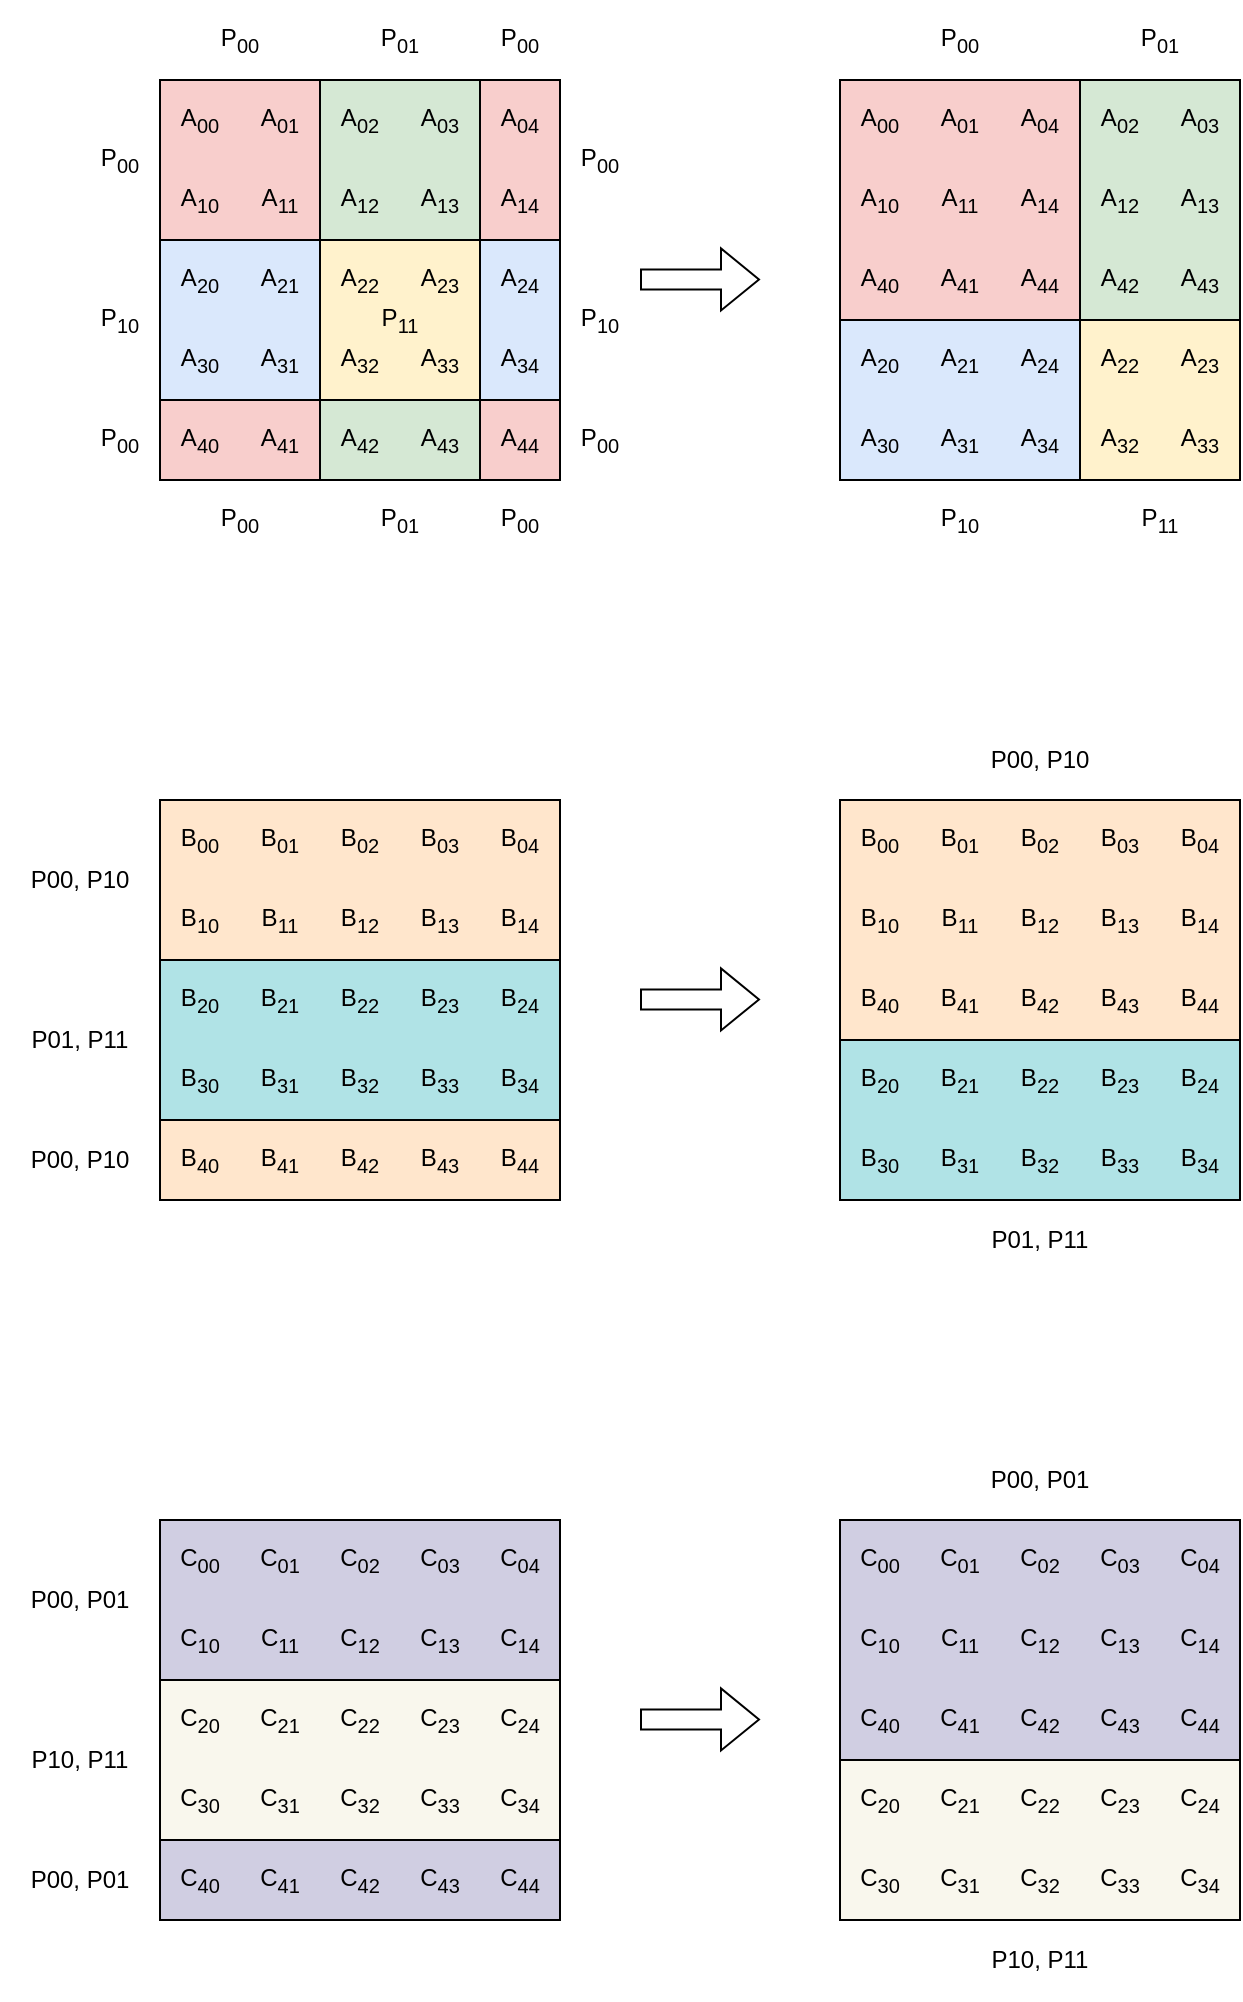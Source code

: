 <mxfile version="24.4.4" type="device">
  <diagram name="Pagina-1" id="6wYWoWbMFvWgPppuWPaa">
    <mxGraphModel dx="1920" dy="1087" grid="1" gridSize="10" guides="1" tooltips="1" connect="1" arrows="1" fold="1" page="1" pageScale="1" pageWidth="827" pageHeight="1169" math="0" shadow="0">
      <root>
        <mxCell id="0" />
        <mxCell id="1" parent="0" />
        <mxCell id="k8iYPbFDE1tUV-0o-wm9-1" value="" style="rounded=0;whiteSpace=wrap;html=1;fillColor=#f8cecc;strokeColor=#000000;" parent="1" vertex="1">
          <mxGeometry x="200" y="200" width="200" height="200" as="geometry" />
        </mxCell>
        <mxCell id="k8iYPbFDE1tUV-0o-wm9-2" value="" style="rounded=0;whiteSpace=wrap;html=1;fillColor=#f8cecc;gradientDirection=radial;fillStyle=auto;strokeColor=#000000;" parent="1" vertex="1">
          <mxGeometry x="200" y="200" width="80" height="80" as="geometry" />
        </mxCell>
        <mxCell id="k8iYPbFDE1tUV-0o-wm9-3" value="" style="rounded=0;whiteSpace=wrap;html=1;fillColor=#d5e8d4;strokeColor=#000000;" parent="1" vertex="1">
          <mxGeometry x="280" y="200" width="80" height="80" as="geometry" />
        </mxCell>
        <mxCell id="k8iYPbFDE1tUV-0o-wm9-4" value="" style="rounded=0;whiteSpace=wrap;html=1;fillColor=#dae8fc;strokeColor=#000000;" parent="1" vertex="1">
          <mxGeometry x="200" y="280" width="80" height="80" as="geometry" />
        </mxCell>
        <mxCell id="k8iYPbFDE1tUV-0o-wm9-5" value="" style="rounded=0;whiteSpace=wrap;html=1;fillColor=#fff2cc;strokeColor=#000000;" parent="1" vertex="1">
          <mxGeometry x="280" y="280" width="80" height="80" as="geometry" />
        </mxCell>
        <mxCell id="k8iYPbFDE1tUV-0o-wm9-6" value="" style="rounded=0;whiteSpace=wrap;html=1;fillColor=#f8cecc;strokeColor=#000000;" parent="1" vertex="1">
          <mxGeometry x="360" y="200" width="40" height="80" as="geometry" />
        </mxCell>
        <mxCell id="k8iYPbFDE1tUV-0o-wm9-7" value="" style="rounded=0;whiteSpace=wrap;html=1;fillColor=#dae8fc;strokeColor=#000000;" parent="1" vertex="1">
          <mxGeometry x="360" y="280" width="40" height="80" as="geometry" />
        </mxCell>
        <mxCell id="k8iYPbFDE1tUV-0o-wm9-8" value="" style="rounded=0;whiteSpace=wrap;html=1;fillColor=#f8cecc;strokeColor=#000000;" parent="1" vertex="1">
          <mxGeometry x="200" y="360" width="80" height="40" as="geometry" />
        </mxCell>
        <mxCell id="k8iYPbFDE1tUV-0o-wm9-9" value="" style="rounded=0;whiteSpace=wrap;html=1;fillColor=#d5e8d4;strokeColor=#000000;" parent="1" vertex="1">
          <mxGeometry x="280" y="360" width="80" height="40" as="geometry" />
        </mxCell>
        <mxCell id="k8iYPbFDE1tUV-0o-wm9-10" value="" style="rounded=0;whiteSpace=wrap;html=1;fillColor=#ffe6cc;strokeColor=#000000;" parent="1" vertex="1">
          <mxGeometry x="200" y="560" width="200" height="200" as="geometry" />
        </mxCell>
        <mxCell id="k8iYPbFDE1tUV-0o-wm9-13" value="" style="rounded=0;whiteSpace=wrap;html=1;fillColor=#b0e3e6;strokeColor=#000000;" parent="1" vertex="1">
          <mxGeometry x="200" y="640" width="200" height="80" as="geometry" />
        </mxCell>
        <mxCell id="k8iYPbFDE1tUV-0o-wm9-17" value="" style="rounded=0;whiteSpace=wrap;html=1;fillColor=#ffe6cc;strokeColor=#000000;" parent="1" vertex="1">
          <mxGeometry x="200" y="720" width="200" height="40" as="geometry" />
        </mxCell>
        <mxCell id="k8iYPbFDE1tUV-0o-wm9-19" value="B&lt;sub&gt;00&lt;/sub&gt;" style="text;html=1;align=center;verticalAlign=middle;whiteSpace=wrap;rounded=0;" parent="1" vertex="1">
          <mxGeometry x="200" y="560" width="40" height="40" as="geometry" />
        </mxCell>
        <mxCell id="k8iYPbFDE1tUV-0o-wm9-21" value="B&lt;sub&gt;01&lt;/sub&gt;" style="text;html=1;align=center;verticalAlign=middle;whiteSpace=wrap;rounded=0;" parent="1" vertex="1">
          <mxGeometry x="240" y="560" width="40" height="40" as="geometry" />
        </mxCell>
        <mxCell id="k8iYPbFDE1tUV-0o-wm9-22" value="B&lt;sub&gt;02&lt;/sub&gt;" style="text;html=1;align=center;verticalAlign=middle;whiteSpace=wrap;rounded=0;" parent="1" vertex="1">
          <mxGeometry x="280" y="560" width="40" height="40" as="geometry" />
        </mxCell>
        <mxCell id="k8iYPbFDE1tUV-0o-wm9-23" value="B&lt;sub&gt;03&lt;/sub&gt;" style="text;html=1;align=center;verticalAlign=middle;whiteSpace=wrap;rounded=0;" parent="1" vertex="1">
          <mxGeometry x="320" y="560" width="40" height="40" as="geometry" />
        </mxCell>
        <mxCell id="k8iYPbFDE1tUV-0o-wm9-24" value="B&lt;sub&gt;04&lt;/sub&gt;" style="text;html=1;align=center;verticalAlign=middle;whiteSpace=wrap;rounded=0;" parent="1" vertex="1">
          <mxGeometry x="360" y="560" width="40" height="40" as="geometry" />
        </mxCell>
        <mxCell id="k8iYPbFDE1tUV-0o-wm9-25" value="B&lt;sub&gt;10&lt;/sub&gt;" style="text;html=1;align=center;verticalAlign=middle;whiteSpace=wrap;rounded=0;" parent="1" vertex="1">
          <mxGeometry x="200" y="600" width="40" height="40" as="geometry" />
        </mxCell>
        <mxCell id="k8iYPbFDE1tUV-0o-wm9-26" value="B&lt;sub&gt;11&lt;/sub&gt;" style="text;html=1;align=center;verticalAlign=middle;whiteSpace=wrap;rounded=0;" parent="1" vertex="1">
          <mxGeometry x="240" y="600" width="40" height="40" as="geometry" />
        </mxCell>
        <mxCell id="k8iYPbFDE1tUV-0o-wm9-27" value="B&lt;sub&gt;12&lt;/sub&gt;" style="text;html=1;align=center;verticalAlign=middle;whiteSpace=wrap;rounded=0;" parent="1" vertex="1">
          <mxGeometry x="280" y="600" width="40" height="40" as="geometry" />
        </mxCell>
        <mxCell id="k8iYPbFDE1tUV-0o-wm9-28" value="B&lt;sub&gt;13&lt;/sub&gt;" style="text;html=1;align=center;verticalAlign=middle;whiteSpace=wrap;rounded=0;" parent="1" vertex="1">
          <mxGeometry x="320" y="600" width="40" height="40" as="geometry" />
        </mxCell>
        <mxCell id="k8iYPbFDE1tUV-0o-wm9-29" value="B&lt;sub&gt;14&lt;/sub&gt;" style="text;html=1;align=center;verticalAlign=middle;whiteSpace=wrap;rounded=0;" parent="1" vertex="1">
          <mxGeometry x="360" y="600" width="40" height="40" as="geometry" />
        </mxCell>
        <mxCell id="k8iYPbFDE1tUV-0o-wm9-31" value="B&lt;sub&gt;20&lt;/sub&gt;" style="text;html=1;align=center;verticalAlign=middle;whiteSpace=wrap;rounded=0;" parent="1" vertex="1">
          <mxGeometry x="200" y="640" width="40" height="40" as="geometry" />
        </mxCell>
        <mxCell id="k8iYPbFDE1tUV-0o-wm9-32" value="B&lt;sub&gt;21&lt;/sub&gt;" style="text;html=1;align=center;verticalAlign=middle;whiteSpace=wrap;rounded=0;" parent="1" vertex="1">
          <mxGeometry x="240" y="640" width="40" height="40" as="geometry" />
        </mxCell>
        <mxCell id="k8iYPbFDE1tUV-0o-wm9-33" value="B&lt;sub&gt;22&lt;/sub&gt;" style="text;html=1;align=center;verticalAlign=middle;whiteSpace=wrap;rounded=0;" parent="1" vertex="1">
          <mxGeometry x="280" y="640" width="40" height="40" as="geometry" />
        </mxCell>
        <mxCell id="k8iYPbFDE1tUV-0o-wm9-34" value="B&lt;sub&gt;23&lt;/sub&gt;" style="text;html=1;align=center;verticalAlign=middle;whiteSpace=wrap;rounded=0;" parent="1" vertex="1">
          <mxGeometry x="320" y="640" width="40" height="40" as="geometry" />
        </mxCell>
        <mxCell id="k8iYPbFDE1tUV-0o-wm9-35" value="B&lt;sub&gt;24&lt;/sub&gt;" style="text;html=1;align=center;verticalAlign=middle;whiteSpace=wrap;rounded=0;" parent="1" vertex="1">
          <mxGeometry x="360" y="640" width="40" height="40" as="geometry" />
        </mxCell>
        <mxCell id="k8iYPbFDE1tUV-0o-wm9-36" value="B&lt;sub&gt;30&lt;/sub&gt;" style="text;html=1;align=center;verticalAlign=middle;whiteSpace=wrap;rounded=0;" parent="1" vertex="1">
          <mxGeometry x="200" y="680" width="40" height="40" as="geometry" />
        </mxCell>
        <mxCell id="k8iYPbFDE1tUV-0o-wm9-37" value="B&lt;sub&gt;31&lt;/sub&gt;" style="text;html=1;align=center;verticalAlign=middle;whiteSpace=wrap;rounded=0;" parent="1" vertex="1">
          <mxGeometry x="240" y="680" width="40" height="40" as="geometry" />
        </mxCell>
        <mxCell id="k8iYPbFDE1tUV-0o-wm9-38" value="B&lt;sub&gt;32&lt;/sub&gt;" style="text;html=1;align=center;verticalAlign=middle;whiteSpace=wrap;rounded=0;" parent="1" vertex="1">
          <mxGeometry x="280" y="680" width="40" height="40" as="geometry" />
        </mxCell>
        <mxCell id="k8iYPbFDE1tUV-0o-wm9-39" value="B&lt;sub&gt;33&lt;/sub&gt;" style="text;html=1;align=center;verticalAlign=middle;whiteSpace=wrap;rounded=0;" parent="1" vertex="1">
          <mxGeometry x="320" y="680" width="40" height="40" as="geometry" />
        </mxCell>
        <mxCell id="k8iYPbFDE1tUV-0o-wm9-40" value="B&lt;sub&gt;34&lt;/sub&gt;" style="text;html=1;align=center;verticalAlign=middle;whiteSpace=wrap;rounded=0;" parent="1" vertex="1">
          <mxGeometry x="360" y="680" width="40" height="40" as="geometry" />
        </mxCell>
        <mxCell id="k8iYPbFDE1tUV-0o-wm9-41" value="B&lt;sub&gt;40&lt;/sub&gt;" style="text;html=1;align=center;verticalAlign=middle;whiteSpace=wrap;rounded=0;" parent="1" vertex="1">
          <mxGeometry x="200" y="720" width="40" height="40" as="geometry" />
        </mxCell>
        <mxCell id="k8iYPbFDE1tUV-0o-wm9-42" value="B&lt;sub&gt;41&lt;/sub&gt;" style="text;html=1;align=center;verticalAlign=middle;whiteSpace=wrap;rounded=0;" parent="1" vertex="1">
          <mxGeometry x="240" y="720" width="40" height="40" as="geometry" />
        </mxCell>
        <mxCell id="k8iYPbFDE1tUV-0o-wm9-43" value="B&lt;sub&gt;42&lt;/sub&gt;" style="text;html=1;align=center;verticalAlign=middle;whiteSpace=wrap;rounded=0;" parent="1" vertex="1">
          <mxGeometry x="280" y="720" width="40" height="40" as="geometry" />
        </mxCell>
        <mxCell id="k8iYPbFDE1tUV-0o-wm9-44" value="B&lt;sub&gt;43&lt;/sub&gt;" style="text;html=1;align=center;verticalAlign=middle;whiteSpace=wrap;rounded=0;" parent="1" vertex="1">
          <mxGeometry x="320" y="720" width="40" height="40" as="geometry" />
        </mxCell>
        <mxCell id="k8iYPbFDE1tUV-0o-wm9-45" value="B&lt;sub&gt;44&lt;/sub&gt;" style="text;html=1;align=center;verticalAlign=middle;whiteSpace=wrap;rounded=0;" parent="1" vertex="1">
          <mxGeometry x="360" y="720" width="40" height="40" as="geometry" />
        </mxCell>
        <mxCell id="k8iYPbFDE1tUV-0o-wm9-46" value="A&lt;sub&gt;00&lt;/sub&gt;" style="text;html=1;align=center;verticalAlign=middle;whiteSpace=wrap;rounded=0;" parent="1" vertex="1">
          <mxGeometry x="200" y="200" width="40" height="40" as="geometry" />
        </mxCell>
        <mxCell id="k8iYPbFDE1tUV-0o-wm9-47" value="A&lt;sub&gt;01&lt;/sub&gt;" style="text;html=1;align=center;verticalAlign=middle;whiteSpace=wrap;rounded=0;" parent="1" vertex="1">
          <mxGeometry x="240" y="200" width="40" height="40" as="geometry" />
        </mxCell>
        <mxCell id="k8iYPbFDE1tUV-0o-wm9-48" value="A&lt;sub&gt;02&lt;/sub&gt;" style="text;html=1;align=center;verticalAlign=middle;whiteSpace=wrap;rounded=0;" parent="1" vertex="1">
          <mxGeometry x="280" y="200" width="40" height="40" as="geometry" />
        </mxCell>
        <mxCell id="k8iYPbFDE1tUV-0o-wm9-49" value="A&lt;sub&gt;03&lt;/sub&gt;" style="text;html=1;align=center;verticalAlign=middle;whiteSpace=wrap;rounded=0;" parent="1" vertex="1">
          <mxGeometry x="320" y="200" width="40" height="40" as="geometry" />
        </mxCell>
        <mxCell id="k8iYPbFDE1tUV-0o-wm9-50" value="A&lt;sub&gt;04&lt;/sub&gt;" style="text;html=1;align=center;verticalAlign=middle;whiteSpace=wrap;rounded=0;" parent="1" vertex="1">
          <mxGeometry x="360" y="200" width="40" height="40" as="geometry" />
        </mxCell>
        <mxCell id="k8iYPbFDE1tUV-0o-wm9-51" value="A&lt;sub&gt;10&lt;/sub&gt;" style="text;html=1;align=center;verticalAlign=middle;whiteSpace=wrap;rounded=0;" parent="1" vertex="1">
          <mxGeometry x="200" y="240" width="40" height="40" as="geometry" />
        </mxCell>
        <mxCell id="k8iYPbFDE1tUV-0o-wm9-52" value="A&lt;sub&gt;11&lt;/sub&gt;" style="text;html=1;align=center;verticalAlign=middle;whiteSpace=wrap;rounded=0;" parent="1" vertex="1">
          <mxGeometry x="240" y="240" width="40" height="40" as="geometry" />
        </mxCell>
        <mxCell id="k8iYPbFDE1tUV-0o-wm9-53" value="A&lt;sub&gt;12&lt;/sub&gt;" style="text;html=1;align=center;verticalAlign=middle;whiteSpace=wrap;rounded=0;" parent="1" vertex="1">
          <mxGeometry x="280" y="240" width="40" height="40" as="geometry" />
        </mxCell>
        <mxCell id="k8iYPbFDE1tUV-0o-wm9-54" value="A&lt;sub&gt;13&lt;/sub&gt;" style="text;html=1;align=center;verticalAlign=middle;whiteSpace=wrap;rounded=0;" parent="1" vertex="1">
          <mxGeometry x="320" y="240" width="40" height="40" as="geometry" />
        </mxCell>
        <mxCell id="k8iYPbFDE1tUV-0o-wm9-55" value="A&lt;sub&gt;14&lt;/sub&gt;" style="text;html=1;align=center;verticalAlign=middle;whiteSpace=wrap;rounded=0;" parent="1" vertex="1">
          <mxGeometry x="360" y="240" width="40" height="40" as="geometry" />
        </mxCell>
        <mxCell id="k8iYPbFDE1tUV-0o-wm9-56" value="A&lt;sub&gt;20&lt;/sub&gt;" style="text;html=1;align=center;verticalAlign=middle;whiteSpace=wrap;rounded=0;" parent="1" vertex="1">
          <mxGeometry x="200" y="280" width="40" height="40" as="geometry" />
        </mxCell>
        <mxCell id="k8iYPbFDE1tUV-0o-wm9-57" value="A&lt;sub&gt;21&lt;/sub&gt;" style="text;html=1;align=center;verticalAlign=middle;whiteSpace=wrap;rounded=0;" parent="1" vertex="1">
          <mxGeometry x="240" y="280" width="40" height="40" as="geometry" />
        </mxCell>
        <mxCell id="k8iYPbFDE1tUV-0o-wm9-58" value="A&lt;sub&gt;22&lt;/sub&gt;" style="text;html=1;align=center;verticalAlign=middle;whiteSpace=wrap;rounded=0;" parent="1" vertex="1">
          <mxGeometry x="280" y="280" width="40" height="40" as="geometry" />
        </mxCell>
        <mxCell id="k8iYPbFDE1tUV-0o-wm9-59" value="A&lt;sub&gt;23&lt;/sub&gt;" style="text;html=1;align=center;verticalAlign=middle;whiteSpace=wrap;rounded=0;" parent="1" vertex="1">
          <mxGeometry x="320" y="280" width="40" height="40" as="geometry" />
        </mxCell>
        <mxCell id="k8iYPbFDE1tUV-0o-wm9-60" value="A&lt;sub&gt;24&lt;/sub&gt;" style="text;html=1;align=center;verticalAlign=middle;whiteSpace=wrap;rounded=0;" parent="1" vertex="1">
          <mxGeometry x="360" y="280" width="40" height="40" as="geometry" />
        </mxCell>
        <mxCell id="k8iYPbFDE1tUV-0o-wm9-61" value="A&lt;sub&gt;30&lt;/sub&gt;" style="text;html=1;align=center;verticalAlign=middle;whiteSpace=wrap;rounded=0;" parent="1" vertex="1">
          <mxGeometry x="200" y="320" width="40" height="40" as="geometry" />
        </mxCell>
        <mxCell id="k8iYPbFDE1tUV-0o-wm9-62" value="A&lt;sub&gt;31&lt;/sub&gt;" style="text;html=1;align=center;verticalAlign=middle;whiteSpace=wrap;rounded=0;" parent="1" vertex="1">
          <mxGeometry x="240" y="320" width="40" height="40" as="geometry" />
        </mxCell>
        <mxCell id="k8iYPbFDE1tUV-0o-wm9-63" value="A&lt;sub&gt;32&lt;/sub&gt;" style="text;html=1;align=center;verticalAlign=middle;whiteSpace=wrap;rounded=0;" parent="1" vertex="1">
          <mxGeometry x="280" y="320" width="40" height="40" as="geometry" />
        </mxCell>
        <mxCell id="k8iYPbFDE1tUV-0o-wm9-64" value="A&lt;sub&gt;33&lt;/sub&gt;" style="text;html=1;align=center;verticalAlign=middle;whiteSpace=wrap;rounded=0;" parent="1" vertex="1">
          <mxGeometry x="320" y="320" width="40" height="40" as="geometry" />
        </mxCell>
        <mxCell id="k8iYPbFDE1tUV-0o-wm9-65" value="A&lt;sub&gt;34&lt;/sub&gt;" style="text;html=1;align=center;verticalAlign=middle;whiteSpace=wrap;rounded=0;" parent="1" vertex="1">
          <mxGeometry x="360" y="320" width="40" height="40" as="geometry" />
        </mxCell>
        <mxCell id="k8iYPbFDE1tUV-0o-wm9-66" value="A&lt;sub&gt;40&lt;/sub&gt;" style="text;html=1;align=center;verticalAlign=middle;whiteSpace=wrap;rounded=0;" parent="1" vertex="1">
          <mxGeometry x="200" y="360" width="40" height="40" as="geometry" />
        </mxCell>
        <mxCell id="k8iYPbFDE1tUV-0o-wm9-67" value="A&lt;sub&gt;41&lt;/sub&gt;" style="text;html=1;align=center;verticalAlign=middle;whiteSpace=wrap;rounded=0;" parent="1" vertex="1">
          <mxGeometry x="240" y="360" width="40" height="40" as="geometry" />
        </mxCell>
        <mxCell id="k8iYPbFDE1tUV-0o-wm9-68" value="A&lt;sub&gt;42&lt;/sub&gt;" style="text;html=1;align=center;verticalAlign=middle;whiteSpace=wrap;rounded=0;" parent="1" vertex="1">
          <mxGeometry x="280" y="360" width="40" height="40" as="geometry" />
        </mxCell>
        <mxCell id="k8iYPbFDE1tUV-0o-wm9-69" value="A&lt;sub&gt;43&lt;/sub&gt;" style="text;html=1;align=center;verticalAlign=middle;whiteSpace=wrap;rounded=0;" parent="1" vertex="1">
          <mxGeometry x="320" y="360" width="40" height="40" as="geometry" />
        </mxCell>
        <mxCell id="k8iYPbFDE1tUV-0o-wm9-70" value="A&lt;sub&gt;44&lt;/sub&gt;" style="text;html=1;align=center;verticalAlign=middle;whiteSpace=wrap;rounded=0;" parent="1" vertex="1">
          <mxGeometry x="360" y="360" width="40" height="40" as="geometry" />
        </mxCell>
        <mxCell id="k8iYPbFDE1tUV-0o-wm9-71" value="" style="shape=flexArrow;endArrow=classic;html=1;rounded=0;" parent="1" edge="1">
          <mxGeometry width="50" height="50" relative="1" as="geometry">
            <mxPoint x="440" y="299.71" as="sourcePoint" />
            <mxPoint x="500" y="299.71" as="targetPoint" />
          </mxGeometry>
        </mxCell>
        <mxCell id="k8iYPbFDE1tUV-0o-wm9-72" value="" style="shape=flexArrow;endArrow=classic;html=1;rounded=0;fillColor=default;" parent="1" edge="1">
          <mxGeometry width="50" height="50" relative="1" as="geometry">
            <mxPoint x="440" y="659.71" as="sourcePoint" />
            <mxPoint x="500" y="659.71" as="targetPoint" />
          </mxGeometry>
        </mxCell>
        <mxCell id="k8iYPbFDE1tUV-0o-wm9-107" value="" style="rounded=0;whiteSpace=wrap;html=1;fillColor=#fff2cc;strokeColor=#000000;" parent="1" vertex="1">
          <mxGeometry x="540" y="200" width="200" height="200" as="geometry" />
        </mxCell>
        <mxCell id="k8iYPbFDE1tUV-0o-wm9-108" value="" style="rounded=0;whiteSpace=wrap;html=1;fillColor=#f8cecc;strokeColor=#000000;" parent="1" vertex="1">
          <mxGeometry x="540" y="200" width="120" height="120" as="geometry" />
        </mxCell>
        <mxCell id="k8iYPbFDE1tUV-0o-wm9-109" value="" style="rounded=0;whiteSpace=wrap;html=1;fillColor=#d5e8d4;strokeColor=#000000;" parent="1" vertex="1">
          <mxGeometry x="660" y="200" width="80" height="120" as="geometry" />
        </mxCell>
        <mxCell id="k8iYPbFDE1tUV-0o-wm9-110" value="" style="rounded=0;whiteSpace=wrap;html=1;fillColor=#dae8fc;strokeColor=#000000;" parent="1" vertex="1">
          <mxGeometry x="540" y="320" width="120" height="80" as="geometry" />
        </mxCell>
        <mxCell id="k8iYPbFDE1tUV-0o-wm9-111" value="A&lt;sub&gt;00&lt;/sub&gt;" style="text;html=1;align=center;verticalAlign=middle;whiteSpace=wrap;rounded=0;" parent="1" vertex="1">
          <mxGeometry x="540" y="200" width="40" height="40" as="geometry" />
        </mxCell>
        <mxCell id="k8iYPbFDE1tUV-0o-wm9-112" value="A&lt;sub&gt;01&lt;/sub&gt;" style="text;html=1;align=center;verticalAlign=middle;whiteSpace=wrap;rounded=0;" parent="1" vertex="1">
          <mxGeometry x="580" y="200" width="40" height="40" as="geometry" />
        </mxCell>
        <mxCell id="k8iYPbFDE1tUV-0o-wm9-113" value="A&lt;sub&gt;10&lt;/sub&gt;" style="text;html=1;align=center;verticalAlign=middle;whiteSpace=wrap;rounded=0;" parent="1" vertex="1">
          <mxGeometry x="540" y="240" width="40" height="40" as="geometry" />
        </mxCell>
        <mxCell id="k8iYPbFDE1tUV-0o-wm9-114" value="A&lt;sub&gt;11&lt;/sub&gt;" style="text;html=1;align=center;verticalAlign=middle;whiteSpace=wrap;rounded=0;" parent="1" vertex="1">
          <mxGeometry x="580" y="240" width="40" height="40" as="geometry" />
        </mxCell>
        <mxCell id="k8iYPbFDE1tUV-0o-wm9-115" value="A&lt;sub&gt;04&lt;/sub&gt;" style="text;html=1;align=center;verticalAlign=middle;whiteSpace=wrap;rounded=0;" parent="1" vertex="1">
          <mxGeometry x="620" y="200" width="40" height="40" as="geometry" />
        </mxCell>
        <mxCell id="k8iYPbFDE1tUV-0o-wm9-116" value="A&lt;sub&gt;14&lt;/sub&gt;" style="text;html=1;align=center;verticalAlign=middle;whiteSpace=wrap;rounded=0;" parent="1" vertex="1">
          <mxGeometry x="620" y="240" width="40" height="40" as="geometry" />
        </mxCell>
        <mxCell id="k8iYPbFDE1tUV-0o-wm9-117" value="A&lt;sub&gt;44&lt;/sub&gt;" style="text;html=1;align=center;verticalAlign=middle;whiteSpace=wrap;rounded=0;" parent="1" vertex="1">
          <mxGeometry x="620" y="280" width="40" height="40" as="geometry" />
        </mxCell>
        <mxCell id="k8iYPbFDE1tUV-0o-wm9-118" value="A&lt;sub&gt;40&lt;/sub&gt;" style="text;html=1;align=center;verticalAlign=middle;whiteSpace=wrap;rounded=0;" parent="1" vertex="1">
          <mxGeometry x="540" y="280" width="40" height="40" as="geometry" />
        </mxCell>
        <mxCell id="k8iYPbFDE1tUV-0o-wm9-119" value="A&lt;sub&gt;41&lt;/sub&gt;" style="text;html=1;align=center;verticalAlign=middle;whiteSpace=wrap;rounded=0;" parent="1" vertex="1">
          <mxGeometry x="580" y="280" width="40" height="40" as="geometry" />
        </mxCell>
        <mxCell id="k8iYPbFDE1tUV-0o-wm9-126" value="A&lt;sub&gt;02&lt;/sub&gt;" style="text;html=1;align=center;verticalAlign=middle;whiteSpace=wrap;rounded=0;" parent="1" vertex="1">
          <mxGeometry x="660" y="200" width="40" height="40" as="geometry" />
        </mxCell>
        <mxCell id="k8iYPbFDE1tUV-0o-wm9-127" value="A&lt;sub&gt;03&lt;/sub&gt;" style="text;html=1;align=center;verticalAlign=middle;whiteSpace=wrap;rounded=0;" parent="1" vertex="1">
          <mxGeometry x="700" y="200" width="40" height="40" as="geometry" />
        </mxCell>
        <mxCell id="k8iYPbFDE1tUV-0o-wm9-128" value="A&lt;sub&gt;12&lt;/sub&gt;" style="text;html=1;align=center;verticalAlign=middle;whiteSpace=wrap;rounded=0;" parent="1" vertex="1">
          <mxGeometry x="660" y="240" width="40" height="40" as="geometry" />
        </mxCell>
        <mxCell id="k8iYPbFDE1tUV-0o-wm9-129" value="A&lt;sub&gt;13&lt;/sub&gt;" style="text;html=1;align=center;verticalAlign=middle;whiteSpace=wrap;rounded=0;" parent="1" vertex="1">
          <mxGeometry x="700" y="240" width="40" height="40" as="geometry" />
        </mxCell>
        <mxCell id="k8iYPbFDE1tUV-0o-wm9-130" value="A&lt;sub&gt;42&lt;/sub&gt;" style="text;html=1;align=center;verticalAlign=middle;whiteSpace=wrap;rounded=0;" parent="1" vertex="1">
          <mxGeometry x="660" y="280" width="40" height="40" as="geometry" />
        </mxCell>
        <mxCell id="k8iYPbFDE1tUV-0o-wm9-131" value="A&lt;sub&gt;43&lt;/sub&gt;" style="text;html=1;align=center;verticalAlign=middle;whiteSpace=wrap;rounded=0;" parent="1" vertex="1">
          <mxGeometry x="700" y="280" width="40" height="40" as="geometry" />
        </mxCell>
        <mxCell id="k8iYPbFDE1tUV-0o-wm9-132" value="A&lt;sub&gt;22&lt;/sub&gt;" style="text;html=1;align=center;verticalAlign=middle;whiteSpace=wrap;rounded=0;" parent="1" vertex="1">
          <mxGeometry x="660" y="320" width="40" height="40" as="geometry" />
        </mxCell>
        <mxCell id="k8iYPbFDE1tUV-0o-wm9-133" value="A&lt;sub&gt;23&lt;/sub&gt;" style="text;html=1;align=center;verticalAlign=middle;whiteSpace=wrap;rounded=0;" parent="1" vertex="1">
          <mxGeometry x="700" y="320" width="40" height="40" as="geometry" />
        </mxCell>
        <mxCell id="k8iYPbFDE1tUV-0o-wm9-134" value="A&lt;sub&gt;32&lt;/sub&gt;" style="text;html=1;align=center;verticalAlign=middle;whiteSpace=wrap;rounded=0;" parent="1" vertex="1">
          <mxGeometry x="660" y="360" width="40" height="40" as="geometry" />
        </mxCell>
        <mxCell id="k8iYPbFDE1tUV-0o-wm9-135" value="A&lt;sub&gt;33&lt;/sub&gt;" style="text;html=1;align=center;verticalAlign=middle;whiteSpace=wrap;rounded=0;" parent="1" vertex="1">
          <mxGeometry x="700" y="360" width="40" height="40" as="geometry" />
        </mxCell>
        <mxCell id="k8iYPbFDE1tUV-0o-wm9-136" value="A&lt;sub&gt;20&lt;/sub&gt;" style="text;html=1;align=center;verticalAlign=middle;whiteSpace=wrap;rounded=0;" parent="1" vertex="1">
          <mxGeometry x="540" y="320" width="40" height="40" as="geometry" />
        </mxCell>
        <mxCell id="k8iYPbFDE1tUV-0o-wm9-137" value="A&lt;sub&gt;21&lt;/sub&gt;" style="text;html=1;align=center;verticalAlign=middle;whiteSpace=wrap;rounded=0;" parent="1" vertex="1">
          <mxGeometry x="580" y="320" width="40" height="40" as="geometry" />
        </mxCell>
        <mxCell id="k8iYPbFDE1tUV-0o-wm9-138" value="A&lt;sub&gt;24&lt;/sub&gt;" style="text;html=1;align=center;verticalAlign=middle;whiteSpace=wrap;rounded=0;" parent="1" vertex="1">
          <mxGeometry x="620" y="320" width="40" height="40" as="geometry" />
        </mxCell>
        <mxCell id="k8iYPbFDE1tUV-0o-wm9-139" value="A&lt;sub&gt;30&lt;/sub&gt;" style="text;html=1;align=center;verticalAlign=middle;whiteSpace=wrap;rounded=0;" parent="1" vertex="1">
          <mxGeometry x="540" y="360" width="40" height="40" as="geometry" />
        </mxCell>
        <mxCell id="k8iYPbFDE1tUV-0o-wm9-140" value="A&lt;sub&gt;31&lt;/sub&gt;" style="text;html=1;align=center;verticalAlign=middle;whiteSpace=wrap;rounded=0;" parent="1" vertex="1">
          <mxGeometry x="580" y="360" width="40" height="40" as="geometry" />
        </mxCell>
        <mxCell id="k8iYPbFDE1tUV-0o-wm9-141" value="A&lt;sub&gt;34&lt;/sub&gt;" style="text;html=1;align=center;verticalAlign=middle;whiteSpace=wrap;rounded=0;" parent="1" vertex="1">
          <mxGeometry x="620" y="360" width="40" height="40" as="geometry" />
        </mxCell>
        <mxCell id="k8iYPbFDE1tUV-0o-wm9-152" value="" style="rounded=0;whiteSpace=wrap;html=1;fillColor=#ffe6cc;strokeColor=#000000;" parent="1" vertex="1">
          <mxGeometry x="540" y="560" width="200" height="200" as="geometry" />
        </mxCell>
        <mxCell id="k8iYPbFDE1tUV-0o-wm9-154" value="" style="rounded=0;whiteSpace=wrap;html=1;fillColor=#b0e3e6;strokeColor=#000000;" parent="1" vertex="1">
          <mxGeometry x="540" y="680" width="200" height="80" as="geometry" />
        </mxCell>
        <mxCell id="k8iYPbFDE1tUV-0o-wm9-155" value="B&lt;sub&gt;00&lt;/sub&gt;" style="text;html=1;align=center;verticalAlign=middle;whiteSpace=wrap;rounded=0;" parent="1" vertex="1">
          <mxGeometry x="540" y="560" width="40" height="40" as="geometry" />
        </mxCell>
        <mxCell id="k8iYPbFDE1tUV-0o-wm9-156" value="B&lt;sub&gt;01&lt;/sub&gt;" style="text;html=1;align=center;verticalAlign=middle;whiteSpace=wrap;rounded=0;" parent="1" vertex="1">
          <mxGeometry x="580" y="560" width="40" height="40" as="geometry" />
        </mxCell>
        <mxCell id="k8iYPbFDE1tUV-0o-wm9-157" value="B&lt;sub&gt;02&lt;/sub&gt;" style="text;html=1;align=center;verticalAlign=middle;whiteSpace=wrap;rounded=0;" parent="1" vertex="1">
          <mxGeometry x="620" y="560" width="40" height="40" as="geometry" />
        </mxCell>
        <mxCell id="k8iYPbFDE1tUV-0o-wm9-158" value="B&lt;sub&gt;03&lt;/sub&gt;" style="text;html=1;align=center;verticalAlign=middle;whiteSpace=wrap;rounded=0;" parent="1" vertex="1">
          <mxGeometry x="660" y="560" width="40" height="40" as="geometry" />
        </mxCell>
        <mxCell id="k8iYPbFDE1tUV-0o-wm9-159" value="B&lt;sub&gt;04&lt;/sub&gt;" style="text;html=1;align=center;verticalAlign=middle;whiteSpace=wrap;rounded=0;" parent="1" vertex="1">
          <mxGeometry x="700" y="560" width="40" height="40" as="geometry" />
        </mxCell>
        <mxCell id="k8iYPbFDE1tUV-0o-wm9-160" value="B&lt;sub&gt;10&lt;/sub&gt;" style="text;html=1;align=center;verticalAlign=middle;whiteSpace=wrap;rounded=0;" parent="1" vertex="1">
          <mxGeometry x="540" y="600" width="40" height="40" as="geometry" />
        </mxCell>
        <mxCell id="k8iYPbFDE1tUV-0o-wm9-161" value="B&lt;sub&gt;11&lt;/sub&gt;" style="text;html=1;align=center;verticalAlign=middle;whiteSpace=wrap;rounded=0;" parent="1" vertex="1">
          <mxGeometry x="580" y="600" width="40" height="40" as="geometry" />
        </mxCell>
        <mxCell id="k8iYPbFDE1tUV-0o-wm9-162" value="B&lt;sub&gt;12&lt;/sub&gt;" style="text;html=1;align=center;verticalAlign=middle;whiteSpace=wrap;rounded=0;" parent="1" vertex="1">
          <mxGeometry x="620" y="600" width="40" height="40" as="geometry" />
        </mxCell>
        <mxCell id="k8iYPbFDE1tUV-0o-wm9-163" value="B&lt;sub&gt;13&lt;/sub&gt;" style="text;html=1;align=center;verticalAlign=middle;whiteSpace=wrap;rounded=0;" parent="1" vertex="1">
          <mxGeometry x="660" y="600" width="40" height="40" as="geometry" />
        </mxCell>
        <mxCell id="k8iYPbFDE1tUV-0o-wm9-164" value="B&lt;sub&gt;14&lt;/sub&gt;" style="text;html=1;align=center;verticalAlign=middle;whiteSpace=wrap;rounded=0;" parent="1" vertex="1">
          <mxGeometry x="700" y="600" width="40" height="40" as="geometry" />
        </mxCell>
        <mxCell id="k8iYPbFDE1tUV-0o-wm9-165" value="B&lt;sub&gt;20&lt;/sub&gt;" style="text;html=1;align=center;verticalAlign=middle;whiteSpace=wrap;rounded=0;" parent="1" vertex="1">
          <mxGeometry x="540" y="680" width="40" height="40" as="geometry" />
        </mxCell>
        <mxCell id="k8iYPbFDE1tUV-0o-wm9-166" value="B&lt;sub&gt;21&lt;/sub&gt;" style="text;html=1;align=center;verticalAlign=middle;whiteSpace=wrap;rounded=0;" parent="1" vertex="1">
          <mxGeometry x="580" y="680" width="40" height="40" as="geometry" />
        </mxCell>
        <mxCell id="k8iYPbFDE1tUV-0o-wm9-167" value="B&lt;sub&gt;22&lt;/sub&gt;" style="text;html=1;align=center;verticalAlign=middle;whiteSpace=wrap;rounded=0;" parent="1" vertex="1">
          <mxGeometry x="620" y="680" width="40" height="40" as="geometry" />
        </mxCell>
        <mxCell id="k8iYPbFDE1tUV-0o-wm9-168" value="B&lt;sub&gt;23&lt;/sub&gt;" style="text;html=1;align=center;verticalAlign=middle;whiteSpace=wrap;rounded=0;" parent="1" vertex="1">
          <mxGeometry x="660" y="680" width="40" height="40" as="geometry" />
        </mxCell>
        <mxCell id="k8iYPbFDE1tUV-0o-wm9-169" value="B&lt;sub&gt;24&lt;/sub&gt;" style="text;html=1;align=center;verticalAlign=middle;whiteSpace=wrap;rounded=0;" parent="1" vertex="1">
          <mxGeometry x="700" y="680" width="40" height="40" as="geometry" />
        </mxCell>
        <mxCell id="k8iYPbFDE1tUV-0o-wm9-170" value="B&lt;sub&gt;30&lt;/sub&gt;" style="text;html=1;align=center;verticalAlign=middle;whiteSpace=wrap;rounded=0;" parent="1" vertex="1">
          <mxGeometry x="540" y="720" width="40" height="40" as="geometry" />
        </mxCell>
        <mxCell id="k8iYPbFDE1tUV-0o-wm9-171" value="B&lt;sub&gt;31&lt;/sub&gt;" style="text;html=1;align=center;verticalAlign=middle;whiteSpace=wrap;rounded=0;" parent="1" vertex="1">
          <mxGeometry x="580" y="720" width="40" height="40" as="geometry" />
        </mxCell>
        <mxCell id="k8iYPbFDE1tUV-0o-wm9-172" value="B&lt;sub&gt;32&lt;/sub&gt;" style="text;html=1;align=center;verticalAlign=middle;whiteSpace=wrap;rounded=0;" parent="1" vertex="1">
          <mxGeometry x="620" y="720" width="40" height="40" as="geometry" />
        </mxCell>
        <mxCell id="k8iYPbFDE1tUV-0o-wm9-173" value="B&lt;sub&gt;33&lt;/sub&gt;" style="text;html=1;align=center;verticalAlign=middle;whiteSpace=wrap;rounded=0;" parent="1" vertex="1">
          <mxGeometry x="660" y="720" width="40" height="40" as="geometry" />
        </mxCell>
        <mxCell id="k8iYPbFDE1tUV-0o-wm9-174" value="B&lt;sub&gt;34&lt;/sub&gt;" style="text;html=1;align=center;verticalAlign=middle;whiteSpace=wrap;rounded=0;" parent="1" vertex="1">
          <mxGeometry x="700" y="720" width="40" height="40" as="geometry" />
        </mxCell>
        <mxCell id="k8iYPbFDE1tUV-0o-wm9-175" value="B&lt;sub&gt;40&lt;/sub&gt;" style="text;html=1;align=center;verticalAlign=middle;whiteSpace=wrap;rounded=0;" parent="1" vertex="1">
          <mxGeometry x="540" y="640" width="40" height="40" as="geometry" />
        </mxCell>
        <mxCell id="k8iYPbFDE1tUV-0o-wm9-176" value="B&lt;sub&gt;41&lt;/sub&gt;" style="text;html=1;align=center;verticalAlign=middle;whiteSpace=wrap;rounded=0;" parent="1" vertex="1">
          <mxGeometry x="580" y="640" width="40" height="40" as="geometry" />
        </mxCell>
        <mxCell id="k8iYPbFDE1tUV-0o-wm9-177" value="B&lt;sub&gt;42&lt;/sub&gt;" style="text;html=1;align=center;verticalAlign=middle;whiteSpace=wrap;rounded=0;" parent="1" vertex="1">
          <mxGeometry x="620" y="640" width="40" height="40" as="geometry" />
        </mxCell>
        <mxCell id="k8iYPbFDE1tUV-0o-wm9-178" value="B&lt;sub&gt;43&lt;/sub&gt;" style="text;html=1;align=center;verticalAlign=middle;whiteSpace=wrap;rounded=0;" parent="1" vertex="1">
          <mxGeometry x="660" y="640" width="40" height="40" as="geometry" />
        </mxCell>
        <mxCell id="k8iYPbFDE1tUV-0o-wm9-179" value="B&lt;sub&gt;44&lt;/sub&gt;" style="text;html=1;align=center;verticalAlign=middle;whiteSpace=wrap;rounded=0;" parent="1" vertex="1">
          <mxGeometry x="700" y="640" width="40" height="40" as="geometry" />
        </mxCell>
        <mxCell id="k8iYPbFDE1tUV-0o-wm9-180" value="P&lt;sub&gt;00&lt;/sub&gt;" style="text;html=1;align=center;verticalAlign=middle;whiteSpace=wrap;rounded=0;" parent="1" vertex="1">
          <mxGeometry x="200" y="160" width="80" height="40" as="geometry" />
        </mxCell>
        <mxCell id="k8iYPbFDE1tUV-0o-wm9-181" value="P&lt;sub&gt;01&lt;/sub&gt;" style="text;html=1;align=center;verticalAlign=middle;whiteSpace=wrap;rounded=0;" parent="1" vertex="1">
          <mxGeometry x="280" y="160" width="80" height="40" as="geometry" />
        </mxCell>
        <mxCell id="k8iYPbFDE1tUV-0o-wm9-182" value="P&lt;sub&gt;00&lt;/sub&gt;" style="text;html=1;align=center;verticalAlign=middle;whiteSpace=wrap;rounded=0;" parent="1" vertex="1">
          <mxGeometry x="360" y="160" width="40" height="40" as="geometry" />
        </mxCell>
        <mxCell id="k8iYPbFDE1tUV-0o-wm9-183" value="P&lt;sub&gt;10&lt;/sub&gt;" style="text;html=1;align=center;verticalAlign=middle;whiteSpace=wrap;rounded=0;" parent="1" vertex="1">
          <mxGeometry x="400" y="280" width="40" height="80" as="geometry" />
        </mxCell>
        <mxCell id="k8iYPbFDE1tUV-0o-wm9-184" value="P&lt;sub&gt;10&lt;/sub&gt;" style="text;html=1;align=center;verticalAlign=middle;whiteSpace=wrap;rounded=0;" parent="1" vertex="1">
          <mxGeometry x="160" y="280" width="40" height="80" as="geometry" />
        </mxCell>
        <mxCell id="k8iYPbFDE1tUV-0o-wm9-186" value="P&lt;sub&gt;00&lt;/sub&gt;" style="text;html=1;align=center;verticalAlign=middle;whiteSpace=wrap;rounded=0;" parent="1" vertex="1">
          <mxGeometry x="160" y="360" width="40" height="40" as="geometry" />
        </mxCell>
        <mxCell id="k8iYPbFDE1tUV-0o-wm9-187" value="P&lt;sub&gt;01&lt;/sub&gt;" style="text;html=1;align=center;verticalAlign=middle;whiteSpace=wrap;rounded=0;" parent="1" vertex="1">
          <mxGeometry x="280" y="400" width="80" height="40" as="geometry" />
        </mxCell>
        <mxCell id="k8iYPbFDE1tUV-0o-wm9-188" value="P&lt;sub&gt;00&lt;/sub&gt;" style="text;html=1;align=center;verticalAlign=middle;whiteSpace=wrap;rounded=0;" parent="1" vertex="1">
          <mxGeometry x="160" y="200" width="40" height="80" as="geometry" />
        </mxCell>
        <mxCell id="k8iYPbFDE1tUV-0o-wm9-189" value="P&lt;sub&gt;00&lt;/sub&gt;" style="text;html=1;align=center;verticalAlign=middle;whiteSpace=wrap;rounded=0;" parent="1" vertex="1">
          <mxGeometry x="400" y="200" width="40" height="80" as="geometry" />
        </mxCell>
        <mxCell id="k8iYPbFDE1tUV-0o-wm9-190" value="P&lt;sub&gt;00&lt;/sub&gt;" style="text;html=1;align=center;verticalAlign=middle;whiteSpace=wrap;rounded=0;" parent="1" vertex="1">
          <mxGeometry x="200" y="400" width="80" height="40" as="geometry" />
        </mxCell>
        <mxCell id="k8iYPbFDE1tUV-0o-wm9-191" value="P&lt;sub&gt;00&lt;/sub&gt;" style="text;html=1;align=center;verticalAlign=middle;whiteSpace=wrap;rounded=0;" parent="1" vertex="1">
          <mxGeometry x="360" y="400" width="40" height="40" as="geometry" />
        </mxCell>
        <mxCell id="k8iYPbFDE1tUV-0o-wm9-192" value="P&lt;sub&gt;00&lt;/sub&gt;" style="text;html=1;align=center;verticalAlign=middle;whiteSpace=wrap;rounded=0;" parent="1" vertex="1">
          <mxGeometry x="400" y="360" width="40" height="40" as="geometry" />
        </mxCell>
        <mxCell id="k8iYPbFDE1tUV-0o-wm9-193" value="P&lt;sub&gt;11&lt;/sub&gt;" style="text;html=1;align=center;verticalAlign=middle;whiteSpace=wrap;rounded=0;" parent="1" vertex="1">
          <mxGeometry x="300" y="300" width="40" height="40" as="geometry" />
        </mxCell>
        <mxCell id="k8iYPbFDE1tUV-0o-wm9-194" value="P&lt;sub&gt;00&lt;/sub&gt;" style="text;html=1;align=center;verticalAlign=middle;whiteSpace=wrap;rounded=0;" parent="1" vertex="1">
          <mxGeometry x="540" y="160" width="120" height="40" as="geometry" />
        </mxCell>
        <mxCell id="k8iYPbFDE1tUV-0o-wm9-197" value="P&lt;sub&gt;01&lt;/sub&gt;" style="text;html=1;align=center;verticalAlign=middle;whiteSpace=wrap;rounded=0;" parent="1" vertex="1">
          <mxGeometry x="660" y="160" width="80" height="40" as="geometry" />
        </mxCell>
        <mxCell id="k8iYPbFDE1tUV-0o-wm9-201" value="P&lt;sub&gt;11&lt;/sub&gt;" style="text;html=1;align=center;verticalAlign=middle;whiteSpace=wrap;rounded=0;" parent="1" vertex="1">
          <mxGeometry x="660" y="400" width="80" height="40" as="geometry" />
        </mxCell>
        <mxCell id="k8iYPbFDE1tUV-0o-wm9-203" value="P&lt;sub&gt;10&lt;/sub&gt;" style="text;html=1;align=center;verticalAlign=middle;whiteSpace=wrap;rounded=0;" parent="1" vertex="1">
          <mxGeometry x="540" y="400" width="120" height="40" as="geometry" />
        </mxCell>
        <mxCell id="k8iYPbFDE1tUV-0o-wm9-204" value="" style="rounded=0;whiteSpace=wrap;html=1;fillColor=#d0cee2;strokeColor=#000000;" parent="1" vertex="1">
          <mxGeometry x="200" y="920" width="200" height="200" as="geometry" />
        </mxCell>
        <mxCell id="k8iYPbFDE1tUV-0o-wm9-205" value="" style="rounded=0;whiteSpace=wrap;html=1;fillColor=#f9f7ed;strokeColor=#000000;" parent="1" vertex="1">
          <mxGeometry x="200" y="1000" width="200" height="80" as="geometry" />
        </mxCell>
        <mxCell id="k8iYPbFDE1tUV-0o-wm9-206" value="" style="rounded=0;whiteSpace=wrap;html=1;fillColor=#d0cee2;strokeColor=#000000;" parent="1" vertex="1">
          <mxGeometry x="200" y="1080" width="200" height="40" as="geometry" />
        </mxCell>
        <mxCell id="k8iYPbFDE1tUV-0o-wm9-207" value="C&lt;sub&gt;00&lt;/sub&gt;" style="text;html=1;align=center;verticalAlign=middle;whiteSpace=wrap;rounded=0;" parent="1" vertex="1">
          <mxGeometry x="200" y="920" width="40" height="40" as="geometry" />
        </mxCell>
        <mxCell id="k8iYPbFDE1tUV-0o-wm9-208" value="C&lt;sub&gt;01&lt;/sub&gt;" style="text;html=1;align=center;verticalAlign=middle;whiteSpace=wrap;rounded=0;" parent="1" vertex="1">
          <mxGeometry x="240" y="920" width="40" height="40" as="geometry" />
        </mxCell>
        <mxCell id="k8iYPbFDE1tUV-0o-wm9-209" value="C&lt;sub&gt;02&lt;/sub&gt;" style="text;html=1;align=center;verticalAlign=middle;whiteSpace=wrap;rounded=0;" parent="1" vertex="1">
          <mxGeometry x="280" y="920" width="40" height="40" as="geometry" />
        </mxCell>
        <mxCell id="k8iYPbFDE1tUV-0o-wm9-210" value="C&lt;sub&gt;03&lt;/sub&gt;" style="text;html=1;align=center;verticalAlign=middle;whiteSpace=wrap;rounded=0;" parent="1" vertex="1">
          <mxGeometry x="320" y="920" width="40" height="40" as="geometry" />
        </mxCell>
        <mxCell id="k8iYPbFDE1tUV-0o-wm9-211" value="C&lt;sub&gt;04&lt;/sub&gt;" style="text;html=1;align=center;verticalAlign=middle;whiteSpace=wrap;rounded=0;" parent="1" vertex="1">
          <mxGeometry x="360" y="920" width="40" height="40" as="geometry" />
        </mxCell>
        <mxCell id="k8iYPbFDE1tUV-0o-wm9-212" value="C&lt;sub&gt;10&lt;/sub&gt;" style="text;html=1;align=center;verticalAlign=middle;whiteSpace=wrap;rounded=0;" parent="1" vertex="1">
          <mxGeometry x="200" y="960" width="40" height="40" as="geometry" />
        </mxCell>
        <mxCell id="k8iYPbFDE1tUV-0o-wm9-213" value="C&lt;sub&gt;11&lt;/sub&gt;" style="text;html=1;align=center;verticalAlign=middle;whiteSpace=wrap;rounded=0;" parent="1" vertex="1">
          <mxGeometry x="240" y="960" width="40" height="40" as="geometry" />
        </mxCell>
        <mxCell id="k8iYPbFDE1tUV-0o-wm9-214" value="C&lt;sub&gt;12&lt;/sub&gt;" style="text;html=1;align=center;verticalAlign=middle;whiteSpace=wrap;rounded=0;" parent="1" vertex="1">
          <mxGeometry x="280" y="960" width="40" height="40" as="geometry" />
        </mxCell>
        <mxCell id="k8iYPbFDE1tUV-0o-wm9-215" value="C&lt;sub&gt;13&lt;/sub&gt;" style="text;html=1;align=center;verticalAlign=middle;whiteSpace=wrap;rounded=0;" parent="1" vertex="1">
          <mxGeometry x="320" y="960" width="40" height="40" as="geometry" />
        </mxCell>
        <mxCell id="k8iYPbFDE1tUV-0o-wm9-216" value="C&lt;sub&gt;14&lt;/sub&gt;" style="text;html=1;align=center;verticalAlign=middle;whiteSpace=wrap;rounded=0;" parent="1" vertex="1">
          <mxGeometry x="360" y="960" width="40" height="40" as="geometry" />
        </mxCell>
        <mxCell id="k8iYPbFDE1tUV-0o-wm9-217" value="C&lt;sub&gt;20&lt;/sub&gt;" style="text;html=1;align=center;verticalAlign=middle;whiteSpace=wrap;rounded=0;" parent="1" vertex="1">
          <mxGeometry x="200" y="1000" width="40" height="40" as="geometry" />
        </mxCell>
        <mxCell id="k8iYPbFDE1tUV-0o-wm9-218" value="C&lt;sub&gt;21&lt;/sub&gt;" style="text;html=1;align=center;verticalAlign=middle;whiteSpace=wrap;rounded=0;" parent="1" vertex="1">
          <mxGeometry x="240" y="1000" width="40" height="40" as="geometry" />
        </mxCell>
        <mxCell id="k8iYPbFDE1tUV-0o-wm9-219" value="C&lt;sub&gt;22&lt;/sub&gt;" style="text;html=1;align=center;verticalAlign=middle;whiteSpace=wrap;rounded=0;" parent="1" vertex="1">
          <mxGeometry x="280" y="1000" width="40" height="40" as="geometry" />
        </mxCell>
        <mxCell id="k8iYPbFDE1tUV-0o-wm9-220" value="C&lt;sub&gt;23&lt;/sub&gt;" style="text;html=1;align=center;verticalAlign=middle;whiteSpace=wrap;rounded=0;" parent="1" vertex="1">
          <mxGeometry x="320" y="1000" width="40" height="40" as="geometry" />
        </mxCell>
        <mxCell id="k8iYPbFDE1tUV-0o-wm9-221" value="C&lt;sub&gt;24&lt;/sub&gt;" style="text;html=1;align=center;verticalAlign=middle;whiteSpace=wrap;rounded=0;" parent="1" vertex="1">
          <mxGeometry x="360" y="1000" width="40" height="40" as="geometry" />
        </mxCell>
        <mxCell id="k8iYPbFDE1tUV-0o-wm9-222" value="C&lt;sub&gt;30&lt;/sub&gt;" style="text;html=1;align=center;verticalAlign=middle;whiteSpace=wrap;rounded=0;" parent="1" vertex="1">
          <mxGeometry x="200" y="1040" width="40" height="40" as="geometry" />
        </mxCell>
        <mxCell id="k8iYPbFDE1tUV-0o-wm9-223" value="C&lt;sub&gt;31&lt;/sub&gt;" style="text;html=1;align=center;verticalAlign=middle;whiteSpace=wrap;rounded=0;" parent="1" vertex="1">
          <mxGeometry x="240" y="1040" width="40" height="40" as="geometry" />
        </mxCell>
        <mxCell id="k8iYPbFDE1tUV-0o-wm9-224" value="C&lt;sub&gt;32&lt;/sub&gt;" style="text;html=1;align=center;verticalAlign=middle;whiteSpace=wrap;rounded=0;" parent="1" vertex="1">
          <mxGeometry x="280" y="1040" width="40" height="40" as="geometry" />
        </mxCell>
        <mxCell id="k8iYPbFDE1tUV-0o-wm9-225" value="C&lt;sub&gt;33&lt;/sub&gt;" style="text;html=1;align=center;verticalAlign=middle;whiteSpace=wrap;rounded=0;" parent="1" vertex="1">
          <mxGeometry x="320" y="1040" width="40" height="40" as="geometry" />
        </mxCell>
        <mxCell id="k8iYPbFDE1tUV-0o-wm9-226" value="C&lt;sub&gt;34&lt;/sub&gt;" style="text;html=1;align=center;verticalAlign=middle;whiteSpace=wrap;rounded=0;" parent="1" vertex="1">
          <mxGeometry x="360" y="1040" width="40" height="40" as="geometry" />
        </mxCell>
        <mxCell id="k8iYPbFDE1tUV-0o-wm9-227" value="C&lt;sub&gt;40&lt;/sub&gt;" style="text;html=1;align=center;verticalAlign=middle;whiteSpace=wrap;rounded=0;" parent="1" vertex="1">
          <mxGeometry x="200" y="1080" width="40" height="40" as="geometry" />
        </mxCell>
        <mxCell id="k8iYPbFDE1tUV-0o-wm9-228" value="C&lt;sub&gt;41&lt;/sub&gt;" style="text;html=1;align=center;verticalAlign=middle;whiteSpace=wrap;rounded=0;" parent="1" vertex="1">
          <mxGeometry x="240" y="1080" width="40" height="40" as="geometry" />
        </mxCell>
        <mxCell id="k8iYPbFDE1tUV-0o-wm9-229" value="C&lt;sub&gt;42&lt;/sub&gt;" style="text;html=1;align=center;verticalAlign=middle;whiteSpace=wrap;rounded=0;" parent="1" vertex="1">
          <mxGeometry x="280" y="1080" width="40" height="40" as="geometry" />
        </mxCell>
        <mxCell id="k8iYPbFDE1tUV-0o-wm9-230" value="C&lt;sub&gt;43&lt;/sub&gt;" style="text;html=1;align=center;verticalAlign=middle;whiteSpace=wrap;rounded=0;" parent="1" vertex="1">
          <mxGeometry x="320" y="1080" width="40" height="40" as="geometry" />
        </mxCell>
        <mxCell id="k8iYPbFDE1tUV-0o-wm9-231" value="C&lt;sub&gt;44&lt;/sub&gt;" style="text;html=1;align=center;verticalAlign=middle;whiteSpace=wrap;rounded=0;" parent="1" vertex="1">
          <mxGeometry x="360" y="1080" width="40" height="40" as="geometry" />
        </mxCell>
        <mxCell id="k8iYPbFDE1tUV-0o-wm9-232" value="" style="shape=flexArrow;endArrow=classic;html=1;rounded=0;" parent="1" edge="1">
          <mxGeometry width="50" height="50" relative="1" as="geometry">
            <mxPoint x="440" y="1019.71" as="sourcePoint" />
            <mxPoint x="500" y="1019.71" as="targetPoint" />
          </mxGeometry>
        </mxCell>
        <mxCell id="k8iYPbFDE1tUV-0o-wm9-233" value="" style="rounded=0;whiteSpace=wrap;html=1;fillColor=#d0cee2;strokeColor=#000000;" parent="1" vertex="1">
          <mxGeometry x="540" y="920" width="200" height="200" as="geometry" />
        </mxCell>
        <mxCell id="k8iYPbFDE1tUV-0o-wm9-234" value="" style="rounded=0;whiteSpace=wrap;html=1;" parent="1" vertex="1">
          <mxGeometry x="540" y="1040" width="200" height="80" as="geometry" />
        </mxCell>
        <mxCell id="k8iYPbFDE1tUV-0o-wm9-260" value="C&lt;sub&gt;00&lt;/sub&gt;" style="text;html=1;align=center;verticalAlign=middle;whiteSpace=wrap;rounded=0;" parent="1" vertex="1">
          <mxGeometry x="540" y="920" width="40" height="40" as="geometry" />
        </mxCell>
        <mxCell id="k8iYPbFDE1tUV-0o-wm9-261" value="C&lt;sub&gt;01&lt;/sub&gt;" style="text;html=1;align=center;verticalAlign=middle;whiteSpace=wrap;rounded=0;" parent="1" vertex="1">
          <mxGeometry x="580" y="920" width="40" height="40" as="geometry" />
        </mxCell>
        <mxCell id="k8iYPbFDE1tUV-0o-wm9-262" value="C&lt;sub&gt;02&lt;/sub&gt;" style="text;html=1;align=center;verticalAlign=middle;whiteSpace=wrap;rounded=0;" parent="1" vertex="1">
          <mxGeometry x="620" y="920" width="40" height="40" as="geometry" />
        </mxCell>
        <mxCell id="k8iYPbFDE1tUV-0o-wm9-263" value="C&lt;sub&gt;03&lt;/sub&gt;" style="text;html=1;align=center;verticalAlign=middle;whiteSpace=wrap;rounded=0;" parent="1" vertex="1">
          <mxGeometry x="660" y="920" width="40" height="40" as="geometry" />
        </mxCell>
        <mxCell id="k8iYPbFDE1tUV-0o-wm9-264" value="C&lt;sub&gt;04&lt;/sub&gt;" style="text;html=1;align=center;verticalAlign=middle;whiteSpace=wrap;rounded=0;" parent="1" vertex="1">
          <mxGeometry x="700" y="920" width="40" height="40" as="geometry" />
        </mxCell>
        <mxCell id="k8iYPbFDE1tUV-0o-wm9-265" value="C&lt;sub&gt;10&lt;/sub&gt;" style="text;html=1;align=center;verticalAlign=middle;whiteSpace=wrap;rounded=0;" parent="1" vertex="1">
          <mxGeometry x="540" y="960" width="40" height="40" as="geometry" />
        </mxCell>
        <mxCell id="k8iYPbFDE1tUV-0o-wm9-266" value="C&lt;sub&gt;11&lt;/sub&gt;" style="text;html=1;align=center;verticalAlign=middle;whiteSpace=wrap;rounded=0;" parent="1" vertex="1">
          <mxGeometry x="580" y="960" width="40" height="40" as="geometry" />
        </mxCell>
        <mxCell id="k8iYPbFDE1tUV-0o-wm9-267" value="C&lt;sub&gt;12&lt;/sub&gt;" style="text;html=1;align=center;verticalAlign=middle;whiteSpace=wrap;rounded=0;" parent="1" vertex="1">
          <mxGeometry x="620" y="960" width="40" height="40" as="geometry" />
        </mxCell>
        <mxCell id="k8iYPbFDE1tUV-0o-wm9-268" value="C&lt;sub&gt;13&lt;/sub&gt;" style="text;html=1;align=center;verticalAlign=middle;whiteSpace=wrap;rounded=0;" parent="1" vertex="1">
          <mxGeometry x="660" y="960" width="40" height="40" as="geometry" />
        </mxCell>
        <mxCell id="k8iYPbFDE1tUV-0o-wm9-269" value="C&lt;sub&gt;14&lt;/sub&gt;" style="text;html=1;align=center;verticalAlign=middle;whiteSpace=wrap;rounded=0;" parent="1" vertex="1">
          <mxGeometry x="700" y="960" width="40" height="40" as="geometry" />
        </mxCell>
        <mxCell id="k8iYPbFDE1tUV-0o-wm9-271" value="C&lt;sub&gt;40&lt;/sub&gt;" style="text;html=1;align=center;verticalAlign=middle;whiteSpace=wrap;rounded=0;" parent="1" vertex="1">
          <mxGeometry x="540" y="1000" width="40" height="40" as="geometry" />
        </mxCell>
        <mxCell id="k8iYPbFDE1tUV-0o-wm9-272" value="C&lt;sub&gt;41&lt;/sub&gt;" style="text;html=1;align=center;verticalAlign=middle;whiteSpace=wrap;rounded=0;" parent="1" vertex="1">
          <mxGeometry x="580" y="1000" width="40" height="40" as="geometry" />
        </mxCell>
        <mxCell id="k8iYPbFDE1tUV-0o-wm9-273" value="C&lt;sub&gt;42&lt;/sub&gt;" style="text;html=1;align=center;verticalAlign=middle;whiteSpace=wrap;rounded=0;" parent="1" vertex="1">
          <mxGeometry x="620" y="1000" width="40" height="40" as="geometry" />
        </mxCell>
        <mxCell id="k8iYPbFDE1tUV-0o-wm9-274" value="C&lt;sub&gt;43&lt;/sub&gt;" style="text;html=1;align=center;verticalAlign=middle;whiteSpace=wrap;rounded=0;" parent="1" vertex="1">
          <mxGeometry x="660" y="1000" width="40" height="40" as="geometry" />
        </mxCell>
        <mxCell id="k8iYPbFDE1tUV-0o-wm9-275" value="C&lt;sub&gt;44&lt;/sub&gt;" style="text;html=1;align=center;verticalAlign=middle;whiteSpace=wrap;rounded=0;" parent="1" vertex="1">
          <mxGeometry x="700" y="1000" width="40" height="40" as="geometry" />
        </mxCell>
        <mxCell id="k8iYPbFDE1tUV-0o-wm9-276" value="" style="rounded=0;whiteSpace=wrap;html=1;fillColor=#f9f7ed;strokeColor=#000000;" parent="1" vertex="1">
          <mxGeometry x="540" y="1040" width="200" height="80" as="geometry" />
        </mxCell>
        <mxCell id="k8iYPbFDE1tUV-0o-wm9-277" value="C&lt;sub&gt;20&lt;/sub&gt;" style="text;html=1;align=center;verticalAlign=middle;whiteSpace=wrap;rounded=0;" parent="1" vertex="1">
          <mxGeometry x="540" y="1040" width="40" height="40" as="geometry" />
        </mxCell>
        <mxCell id="k8iYPbFDE1tUV-0o-wm9-278" value="C&lt;sub&gt;21&lt;/sub&gt;" style="text;html=1;align=center;verticalAlign=middle;whiteSpace=wrap;rounded=0;" parent="1" vertex="1">
          <mxGeometry x="580" y="1040" width="40" height="40" as="geometry" />
        </mxCell>
        <mxCell id="k8iYPbFDE1tUV-0o-wm9-279" value="C&lt;sub&gt;22&lt;/sub&gt;" style="text;html=1;align=center;verticalAlign=middle;whiteSpace=wrap;rounded=0;" parent="1" vertex="1">
          <mxGeometry x="620" y="1040" width="40" height="40" as="geometry" />
        </mxCell>
        <mxCell id="k8iYPbFDE1tUV-0o-wm9-280" value="C&lt;sub&gt;23&lt;/sub&gt;" style="text;html=1;align=center;verticalAlign=middle;whiteSpace=wrap;rounded=0;" parent="1" vertex="1">
          <mxGeometry x="660" y="1040" width="40" height="40" as="geometry" />
        </mxCell>
        <mxCell id="k8iYPbFDE1tUV-0o-wm9-281" value="C&lt;sub&gt;24&lt;/sub&gt;" style="text;html=1;align=center;verticalAlign=middle;whiteSpace=wrap;rounded=0;" parent="1" vertex="1">
          <mxGeometry x="700" y="1040" width="40" height="40" as="geometry" />
        </mxCell>
        <mxCell id="k8iYPbFDE1tUV-0o-wm9-282" value="C&lt;sub&gt;30&lt;/sub&gt;" style="text;html=1;align=center;verticalAlign=middle;whiteSpace=wrap;rounded=0;" parent="1" vertex="1">
          <mxGeometry x="540" y="1080" width="40" height="40" as="geometry" />
        </mxCell>
        <mxCell id="k8iYPbFDE1tUV-0o-wm9-283" value="C&lt;sub&gt;31&lt;/sub&gt;" style="text;html=1;align=center;verticalAlign=middle;whiteSpace=wrap;rounded=0;" parent="1" vertex="1">
          <mxGeometry x="580" y="1080" width="40" height="40" as="geometry" />
        </mxCell>
        <mxCell id="k8iYPbFDE1tUV-0o-wm9-284" value="C&lt;sub&gt;32&lt;/sub&gt;" style="text;html=1;align=center;verticalAlign=middle;whiteSpace=wrap;rounded=0;" parent="1" vertex="1">
          <mxGeometry x="620" y="1080" width="40" height="40" as="geometry" />
        </mxCell>
        <mxCell id="k8iYPbFDE1tUV-0o-wm9-285" value="C&lt;sub&gt;33&lt;/sub&gt;" style="text;html=1;align=center;verticalAlign=middle;whiteSpace=wrap;rounded=0;" parent="1" vertex="1">
          <mxGeometry x="660" y="1080" width="40" height="40" as="geometry" />
        </mxCell>
        <mxCell id="k8iYPbFDE1tUV-0o-wm9-286" value="C&lt;sub&gt;34&lt;/sub&gt;" style="text;html=1;align=center;verticalAlign=middle;whiteSpace=wrap;rounded=0;" parent="1" vertex="1">
          <mxGeometry x="700" y="1080" width="40" height="40" as="geometry" />
        </mxCell>
        <mxCell id="k8iYPbFDE1tUV-0o-wm9-288" value="P00, P10" style="text;html=1;align=center;verticalAlign=middle;whiteSpace=wrap;rounded=0;" parent="1" vertex="1">
          <mxGeometry x="120" y="560" width="80" height="80" as="geometry" />
        </mxCell>
        <mxCell id="k8iYPbFDE1tUV-0o-wm9-290" value="P00, P10" style="text;html=1;align=center;verticalAlign=middle;whiteSpace=wrap;rounded=0;" parent="1" vertex="1">
          <mxGeometry x="120" y="720" width="80" height="40" as="geometry" />
        </mxCell>
        <mxCell id="k8iYPbFDE1tUV-0o-wm9-291" value="P01, P11" style="text;html=1;align=center;verticalAlign=middle;whiteSpace=wrap;rounded=0;" parent="1" vertex="1">
          <mxGeometry x="120" y="640" width="80" height="80" as="geometry" />
        </mxCell>
        <mxCell id="k8iYPbFDE1tUV-0o-wm9-292" value="P00, P10" style="text;html=1;align=center;verticalAlign=middle;whiteSpace=wrap;rounded=0;" parent="1" vertex="1">
          <mxGeometry x="540" y="520" width="200" height="40" as="geometry" />
        </mxCell>
        <mxCell id="k8iYPbFDE1tUV-0o-wm9-293" value="P01, P11" style="text;html=1;align=center;verticalAlign=middle;whiteSpace=wrap;rounded=0;" parent="1" vertex="1">
          <mxGeometry x="540" y="760" width="200" height="40" as="geometry" />
        </mxCell>
        <mxCell id="k8iYPbFDE1tUV-0o-wm9-294" value="P00, P01" style="text;html=1;align=center;verticalAlign=middle;whiteSpace=wrap;rounded=0;" parent="1" vertex="1">
          <mxGeometry x="120" y="920" width="80" height="80" as="geometry" />
        </mxCell>
        <mxCell id="k8iYPbFDE1tUV-0o-wm9-295" value="P00, P01" style="text;html=1;align=center;verticalAlign=middle;whiteSpace=wrap;rounded=0;" parent="1" vertex="1">
          <mxGeometry x="120" y="1080" width="80" height="40" as="geometry" />
        </mxCell>
        <mxCell id="k8iYPbFDE1tUV-0o-wm9-296" value="P10, P11" style="text;html=1;align=center;verticalAlign=middle;whiteSpace=wrap;rounded=0;" parent="1" vertex="1">
          <mxGeometry x="120" y="1000" width="80" height="80" as="geometry" />
        </mxCell>
        <mxCell id="k8iYPbFDE1tUV-0o-wm9-298" value="P00, P01" style="text;html=1;align=center;verticalAlign=middle;whiteSpace=wrap;rounded=0;" parent="1" vertex="1">
          <mxGeometry x="540" y="880" width="200" height="40" as="geometry" />
        </mxCell>
        <mxCell id="k8iYPbFDE1tUV-0o-wm9-299" value="P10, P11" style="text;html=1;align=center;verticalAlign=middle;whiteSpace=wrap;rounded=0;" parent="1" vertex="1">
          <mxGeometry x="540" y="1120" width="200" height="40" as="geometry" />
        </mxCell>
      </root>
    </mxGraphModel>
  </diagram>
</mxfile>
